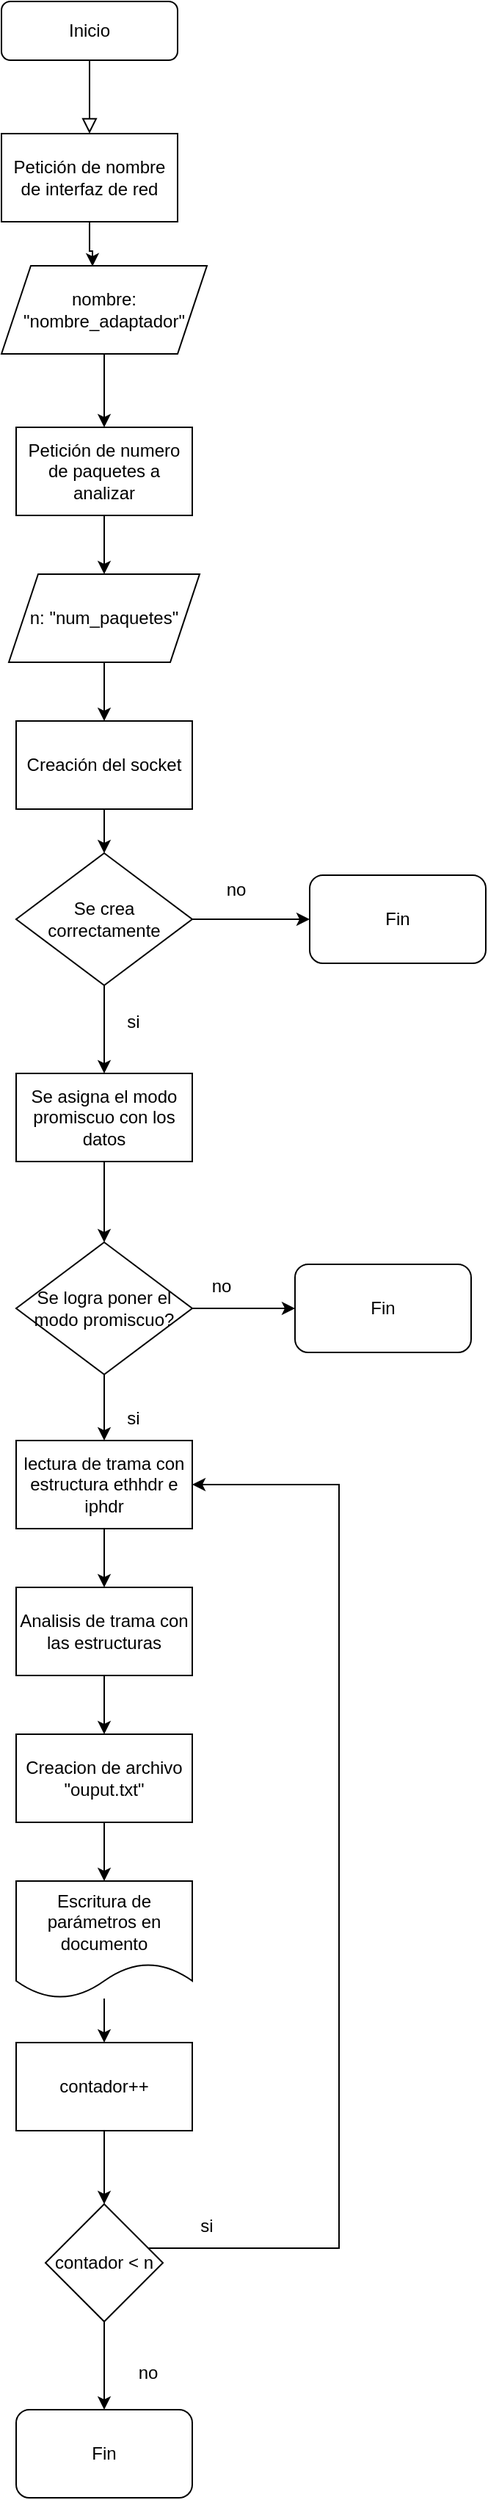 <mxfile version="24.0.5" type="github">
  <diagram id="C5RBs43oDa-KdzZeNtuy" name="Page-1">
    <mxGraphModel dx="1042" dy="543" grid="1" gridSize="10" guides="1" tooltips="1" connect="1" arrows="1" fold="1" page="1" pageScale="1" pageWidth="827" pageHeight="1169" math="0" shadow="0">
      <root>
        <mxCell id="WIyWlLk6GJQsqaUBKTNV-0" />
        <mxCell id="WIyWlLk6GJQsqaUBKTNV-1" parent="WIyWlLk6GJQsqaUBKTNV-0" />
        <mxCell id="WIyWlLk6GJQsqaUBKTNV-2" value="" style="rounded=0;html=1;jettySize=auto;orthogonalLoop=1;fontSize=11;endArrow=block;endFill=0;endSize=8;strokeWidth=1;shadow=0;labelBackgroundColor=none;edgeStyle=orthogonalEdgeStyle;" parent="WIyWlLk6GJQsqaUBKTNV-1" source="WIyWlLk6GJQsqaUBKTNV-3" edge="1">
          <mxGeometry relative="1" as="geometry">
            <mxPoint x="220" y="170" as="targetPoint" />
          </mxGeometry>
        </mxCell>
        <mxCell id="WIyWlLk6GJQsqaUBKTNV-3" value="Inicio" style="rounded=1;whiteSpace=wrap;html=1;fontSize=12;glass=0;strokeWidth=1;shadow=0;" parent="WIyWlLk6GJQsqaUBKTNV-1" vertex="1">
          <mxGeometry x="160" y="80" width="120" height="40" as="geometry" />
        </mxCell>
        <mxCell id="WIyWlLk6GJQsqaUBKTNV-8" value="No" style="rounded=0;html=1;jettySize=auto;orthogonalLoop=1;fontSize=11;endArrow=block;endFill=0;endSize=8;strokeWidth=1;shadow=0;labelBackgroundColor=none;edgeStyle=orthogonalEdgeStyle;" parent="WIyWlLk6GJQsqaUBKTNV-1" edge="1">
          <mxGeometry x="0.333" y="20" relative="1" as="geometry">
            <mxPoint as="offset" />
            <mxPoint x="220" y="370" as="sourcePoint" />
          </mxGeometry>
        </mxCell>
        <mxCell id="WIyWlLk6GJQsqaUBKTNV-9" value="Yes" style="edgeStyle=orthogonalEdgeStyle;rounded=0;html=1;jettySize=auto;orthogonalLoop=1;fontSize=11;endArrow=block;endFill=0;endSize=8;strokeWidth=1;shadow=0;labelBackgroundColor=none;" parent="WIyWlLk6GJQsqaUBKTNV-1" edge="1">
          <mxGeometry y="10" relative="1" as="geometry">
            <mxPoint as="offset" />
            <mxPoint x="270" y="330" as="sourcePoint" />
          </mxGeometry>
        </mxCell>
        <mxCell id="_SHLjoK1nUgN4xCROU10-25" style="edgeStyle=orthogonalEdgeStyle;rounded=0;orthogonalLoop=1;jettySize=auto;html=1;" edge="1" parent="WIyWlLk6GJQsqaUBKTNV-1" source="yIEQVCiZEY7P1PTBp4xF-0" target="yIEQVCiZEY7P1PTBp4xF-3">
          <mxGeometry relative="1" as="geometry" />
        </mxCell>
        <mxCell id="yIEQVCiZEY7P1PTBp4xF-0" value="nombre: &quot;nombre_adaptador&quot;" style="shape=parallelogram;perimeter=parallelogramPerimeter;whiteSpace=wrap;html=1;fixedSize=1;" parent="WIyWlLk6GJQsqaUBKTNV-1" vertex="1">
          <mxGeometry x="160" y="260" width="140" height="60" as="geometry" />
        </mxCell>
        <mxCell id="yIEQVCiZEY7P1PTBp4xF-2" value="Petición de nombre de interfaz de red" style="rounded=0;whiteSpace=wrap;html=1;" parent="WIyWlLk6GJQsqaUBKTNV-1" vertex="1">
          <mxGeometry x="160" y="170" width="120" height="60" as="geometry" />
        </mxCell>
        <mxCell id="_SHLjoK1nUgN4xCROU10-6" style="edgeStyle=orthogonalEdgeStyle;rounded=0;orthogonalLoop=1;jettySize=auto;html=1;" edge="1" parent="WIyWlLk6GJQsqaUBKTNV-1" source="yIEQVCiZEY7P1PTBp4xF-3" target="yIEQVCiZEY7P1PTBp4xF-4">
          <mxGeometry relative="1" as="geometry" />
        </mxCell>
        <mxCell id="yIEQVCiZEY7P1PTBp4xF-3" value="Petición de numero de paquetes a analizar" style="rounded=0;whiteSpace=wrap;html=1;" parent="WIyWlLk6GJQsqaUBKTNV-1" vertex="1">
          <mxGeometry x="170" y="370" width="120" height="60" as="geometry" />
        </mxCell>
        <mxCell id="_SHLjoK1nUgN4xCROU10-26" style="edgeStyle=orthogonalEdgeStyle;rounded=0;orthogonalLoop=1;jettySize=auto;html=1;" edge="1" parent="WIyWlLk6GJQsqaUBKTNV-1" source="yIEQVCiZEY7P1PTBp4xF-4" target="_SHLjoK1nUgN4xCROU10-11">
          <mxGeometry relative="1" as="geometry" />
        </mxCell>
        <mxCell id="yIEQVCiZEY7P1PTBp4xF-4" value="n: &quot;num_paquetes&quot;" style="shape=parallelogram;perimeter=parallelogramPerimeter;whiteSpace=wrap;html=1;fixedSize=1;" parent="WIyWlLk6GJQsqaUBKTNV-1" vertex="1">
          <mxGeometry x="165" y="470" width="130" height="60" as="geometry" />
        </mxCell>
        <mxCell id="_SHLjoK1nUgN4xCROU10-4" style="edgeStyle=orthogonalEdgeStyle;rounded=0;orthogonalLoop=1;jettySize=auto;html=1;entryX=0.443;entryY=0.007;entryDx=0;entryDy=0;entryPerimeter=0;" edge="1" parent="WIyWlLk6GJQsqaUBKTNV-1" source="yIEQVCiZEY7P1PTBp4xF-2" target="yIEQVCiZEY7P1PTBp4xF-0">
          <mxGeometry relative="1" as="geometry" />
        </mxCell>
        <mxCell id="_SHLjoK1nUgN4xCROU10-27" style="edgeStyle=orthogonalEdgeStyle;rounded=0;orthogonalLoop=1;jettySize=auto;html=1;" edge="1" parent="WIyWlLk6GJQsqaUBKTNV-1" source="_SHLjoK1nUgN4xCROU10-11" target="_SHLjoK1nUgN4xCROU10-12">
          <mxGeometry relative="1" as="geometry" />
        </mxCell>
        <mxCell id="_SHLjoK1nUgN4xCROU10-11" value="Creación del socket" style="rounded=0;whiteSpace=wrap;html=1;" vertex="1" parent="WIyWlLk6GJQsqaUBKTNV-1">
          <mxGeometry x="170" y="570" width="120" height="60" as="geometry" />
        </mxCell>
        <mxCell id="_SHLjoK1nUgN4xCROU10-28" style="edgeStyle=orthogonalEdgeStyle;rounded=0;orthogonalLoop=1;jettySize=auto;html=1;entryX=0;entryY=0.5;entryDx=0;entryDy=0;" edge="1" parent="WIyWlLk6GJQsqaUBKTNV-1" source="_SHLjoK1nUgN4xCROU10-12" target="_SHLjoK1nUgN4xCROU10-13">
          <mxGeometry relative="1" as="geometry" />
        </mxCell>
        <mxCell id="_SHLjoK1nUgN4xCROU10-29" style="edgeStyle=orthogonalEdgeStyle;rounded=0;orthogonalLoop=1;jettySize=auto;html=1;entryX=0.5;entryY=0;entryDx=0;entryDy=0;" edge="1" parent="WIyWlLk6GJQsqaUBKTNV-1" source="_SHLjoK1nUgN4xCROU10-12" target="_SHLjoK1nUgN4xCROU10-14">
          <mxGeometry relative="1" as="geometry" />
        </mxCell>
        <mxCell id="_SHLjoK1nUgN4xCROU10-12" value="Se crea correctamente" style="rhombus;whiteSpace=wrap;html=1;" vertex="1" parent="WIyWlLk6GJQsqaUBKTNV-1">
          <mxGeometry x="170" y="660" width="120" height="90" as="geometry" />
        </mxCell>
        <mxCell id="_SHLjoK1nUgN4xCROU10-13" value="Fin" style="rounded=1;whiteSpace=wrap;html=1;" vertex="1" parent="WIyWlLk6GJQsqaUBKTNV-1">
          <mxGeometry x="370" y="675" width="120" height="60" as="geometry" />
        </mxCell>
        <mxCell id="_SHLjoK1nUgN4xCROU10-30" style="edgeStyle=orthogonalEdgeStyle;rounded=0;orthogonalLoop=1;jettySize=auto;html=1;entryX=0.5;entryY=0;entryDx=0;entryDy=0;" edge="1" parent="WIyWlLk6GJQsqaUBKTNV-1" source="_SHLjoK1nUgN4xCROU10-14" target="_SHLjoK1nUgN4xCROU10-15">
          <mxGeometry relative="1" as="geometry" />
        </mxCell>
        <mxCell id="_SHLjoK1nUgN4xCROU10-14" value="Se asigna el modo promiscuo con los datos" style="rounded=0;whiteSpace=wrap;html=1;" vertex="1" parent="WIyWlLk6GJQsqaUBKTNV-1">
          <mxGeometry x="170" y="810" width="120" height="60" as="geometry" />
        </mxCell>
        <mxCell id="_SHLjoK1nUgN4xCROU10-31" style="edgeStyle=orthogonalEdgeStyle;rounded=0;orthogonalLoop=1;jettySize=auto;html=1;" edge="1" parent="WIyWlLk6GJQsqaUBKTNV-1" source="_SHLjoK1nUgN4xCROU10-15" target="_SHLjoK1nUgN4xCROU10-16">
          <mxGeometry relative="1" as="geometry" />
        </mxCell>
        <mxCell id="_SHLjoK1nUgN4xCROU10-32" style="edgeStyle=orthogonalEdgeStyle;rounded=0;orthogonalLoop=1;jettySize=auto;html=1;" edge="1" parent="WIyWlLk6GJQsqaUBKTNV-1" source="_SHLjoK1nUgN4xCROU10-15" target="_SHLjoK1nUgN4xCROU10-17">
          <mxGeometry relative="1" as="geometry" />
        </mxCell>
        <mxCell id="_SHLjoK1nUgN4xCROU10-15" value="Se logra poner el modo promiscuo?" style="rhombus;whiteSpace=wrap;html=1;" vertex="1" parent="WIyWlLk6GJQsqaUBKTNV-1">
          <mxGeometry x="170" y="925" width="120" height="90" as="geometry" />
        </mxCell>
        <mxCell id="_SHLjoK1nUgN4xCROU10-16" value="Fin" style="rounded=1;whiteSpace=wrap;html=1;" vertex="1" parent="WIyWlLk6GJQsqaUBKTNV-1">
          <mxGeometry x="360" y="940" width="120" height="60" as="geometry" />
        </mxCell>
        <mxCell id="_SHLjoK1nUgN4xCROU10-33" style="edgeStyle=orthogonalEdgeStyle;rounded=0;orthogonalLoop=1;jettySize=auto;html=1;entryX=0.5;entryY=0;entryDx=0;entryDy=0;" edge="1" parent="WIyWlLk6GJQsqaUBKTNV-1" source="_SHLjoK1nUgN4xCROU10-17" target="_SHLjoK1nUgN4xCROU10-18">
          <mxGeometry relative="1" as="geometry" />
        </mxCell>
        <mxCell id="_SHLjoK1nUgN4xCROU10-17" value="lectura de trama con estructura ethhdr e iphdr" style="rounded=0;whiteSpace=wrap;html=1;" vertex="1" parent="WIyWlLk6GJQsqaUBKTNV-1">
          <mxGeometry x="170" y="1060" width="120" height="60" as="geometry" />
        </mxCell>
        <mxCell id="_SHLjoK1nUgN4xCROU10-34" style="edgeStyle=orthogonalEdgeStyle;rounded=0;orthogonalLoop=1;jettySize=auto;html=1;entryX=0.5;entryY=0;entryDx=0;entryDy=0;" edge="1" parent="WIyWlLk6GJQsqaUBKTNV-1" source="_SHLjoK1nUgN4xCROU10-18" target="_SHLjoK1nUgN4xCROU10-20">
          <mxGeometry relative="1" as="geometry" />
        </mxCell>
        <mxCell id="_SHLjoK1nUgN4xCROU10-18" value="Analisis de trama con las estructuras" style="rounded=0;whiteSpace=wrap;html=1;" vertex="1" parent="WIyWlLk6GJQsqaUBKTNV-1">
          <mxGeometry x="170" y="1160" width="120" height="60" as="geometry" />
        </mxCell>
        <mxCell id="_SHLjoK1nUgN4xCROU10-37" style="edgeStyle=orthogonalEdgeStyle;rounded=0;orthogonalLoop=1;jettySize=auto;html=1;entryX=0.5;entryY=0;entryDx=0;entryDy=0;" edge="1" parent="WIyWlLk6GJQsqaUBKTNV-1" source="_SHLjoK1nUgN4xCROU10-19" target="_SHLjoK1nUgN4xCROU10-22">
          <mxGeometry relative="1" as="geometry" />
        </mxCell>
        <mxCell id="_SHLjoK1nUgN4xCROU10-19" value="contador++" style="rounded=0;whiteSpace=wrap;html=1;" vertex="1" parent="WIyWlLk6GJQsqaUBKTNV-1">
          <mxGeometry x="170" y="1470" width="120" height="60" as="geometry" />
        </mxCell>
        <mxCell id="_SHLjoK1nUgN4xCROU10-35" style="edgeStyle=orthogonalEdgeStyle;rounded=0;orthogonalLoop=1;jettySize=auto;html=1;entryX=0.5;entryY=0;entryDx=0;entryDy=0;" edge="1" parent="WIyWlLk6GJQsqaUBKTNV-1" source="_SHLjoK1nUgN4xCROU10-20" target="_SHLjoK1nUgN4xCROU10-21">
          <mxGeometry relative="1" as="geometry" />
        </mxCell>
        <mxCell id="_SHLjoK1nUgN4xCROU10-20" value="Creacion de archivo &quot;ouput.txt&quot;" style="rounded=0;whiteSpace=wrap;html=1;" vertex="1" parent="WIyWlLk6GJQsqaUBKTNV-1">
          <mxGeometry x="170" y="1260" width="120" height="60" as="geometry" />
        </mxCell>
        <mxCell id="_SHLjoK1nUgN4xCROU10-36" style="edgeStyle=orthogonalEdgeStyle;rounded=0;orthogonalLoop=1;jettySize=auto;html=1;entryX=0.5;entryY=0;entryDx=0;entryDy=0;" edge="1" parent="WIyWlLk6GJQsqaUBKTNV-1" source="_SHLjoK1nUgN4xCROU10-21" target="_SHLjoK1nUgN4xCROU10-19">
          <mxGeometry relative="1" as="geometry" />
        </mxCell>
        <mxCell id="_SHLjoK1nUgN4xCROU10-21" value="Escritura de parámetros en documento" style="shape=document;whiteSpace=wrap;html=1;boundedLbl=1;" vertex="1" parent="WIyWlLk6GJQsqaUBKTNV-1">
          <mxGeometry x="170" y="1360" width="120" height="80" as="geometry" />
        </mxCell>
        <mxCell id="_SHLjoK1nUgN4xCROU10-24" style="edgeStyle=orthogonalEdgeStyle;rounded=0;orthogonalLoop=1;jettySize=auto;html=1;entryX=1;entryY=0.5;entryDx=0;entryDy=0;" edge="1" parent="WIyWlLk6GJQsqaUBKTNV-1" source="_SHLjoK1nUgN4xCROU10-22" target="_SHLjoK1nUgN4xCROU10-17">
          <mxGeometry relative="1" as="geometry">
            <mxPoint x="450" y="1086.8" as="targetPoint" />
            <Array as="points">
              <mxPoint x="390" y="1610" />
              <mxPoint x="390" y="1090" />
            </Array>
          </mxGeometry>
        </mxCell>
        <mxCell id="_SHLjoK1nUgN4xCROU10-38" style="edgeStyle=orthogonalEdgeStyle;rounded=0;orthogonalLoop=1;jettySize=auto;html=1;entryX=0.5;entryY=0;entryDx=0;entryDy=0;" edge="1" parent="WIyWlLk6GJQsqaUBKTNV-1" source="_SHLjoK1nUgN4xCROU10-22" target="_SHLjoK1nUgN4xCROU10-23">
          <mxGeometry relative="1" as="geometry" />
        </mxCell>
        <mxCell id="_SHLjoK1nUgN4xCROU10-22" value="contador &amp;lt; n" style="rhombus;whiteSpace=wrap;html=1;" vertex="1" parent="WIyWlLk6GJQsqaUBKTNV-1">
          <mxGeometry x="190" y="1580" width="80" height="80" as="geometry" />
        </mxCell>
        <mxCell id="_SHLjoK1nUgN4xCROU10-23" value="Fin" style="rounded=1;whiteSpace=wrap;html=1;" vertex="1" parent="WIyWlLk6GJQsqaUBKTNV-1">
          <mxGeometry x="170" y="1720" width="120" height="60" as="geometry" />
        </mxCell>
        <mxCell id="_SHLjoK1nUgN4xCROU10-39" value="no" style="text;html=1;align=center;verticalAlign=middle;whiteSpace=wrap;rounded=0;" vertex="1" parent="WIyWlLk6GJQsqaUBKTNV-1">
          <mxGeometry x="230" y="1680" width="60" height="30" as="geometry" />
        </mxCell>
        <mxCell id="_SHLjoK1nUgN4xCROU10-40" value="no" style="text;html=1;align=center;verticalAlign=middle;whiteSpace=wrap;rounded=0;" vertex="1" parent="WIyWlLk6GJQsqaUBKTNV-1">
          <mxGeometry x="280" y="940" width="60" height="30" as="geometry" />
        </mxCell>
        <mxCell id="_SHLjoK1nUgN4xCROU10-41" value="no" style="text;html=1;align=center;verticalAlign=middle;whiteSpace=wrap;rounded=0;" vertex="1" parent="WIyWlLk6GJQsqaUBKTNV-1">
          <mxGeometry x="290" y="670" width="60" height="30" as="geometry" />
        </mxCell>
        <mxCell id="_SHLjoK1nUgN4xCROU10-42" value="si" style="text;html=1;align=center;verticalAlign=middle;whiteSpace=wrap;rounded=0;" vertex="1" parent="WIyWlLk6GJQsqaUBKTNV-1">
          <mxGeometry x="220" y="760" width="60" height="30" as="geometry" />
        </mxCell>
        <mxCell id="_SHLjoK1nUgN4xCROU10-43" value="si" style="text;html=1;align=center;verticalAlign=middle;whiteSpace=wrap;rounded=0;" vertex="1" parent="WIyWlLk6GJQsqaUBKTNV-1">
          <mxGeometry x="220" y="1030" width="60" height="30" as="geometry" />
        </mxCell>
        <mxCell id="_SHLjoK1nUgN4xCROU10-44" value="si" style="text;html=1;align=center;verticalAlign=middle;whiteSpace=wrap;rounded=0;" vertex="1" parent="WIyWlLk6GJQsqaUBKTNV-1">
          <mxGeometry x="270" y="1580" width="60" height="30" as="geometry" />
        </mxCell>
      </root>
    </mxGraphModel>
  </diagram>
</mxfile>
